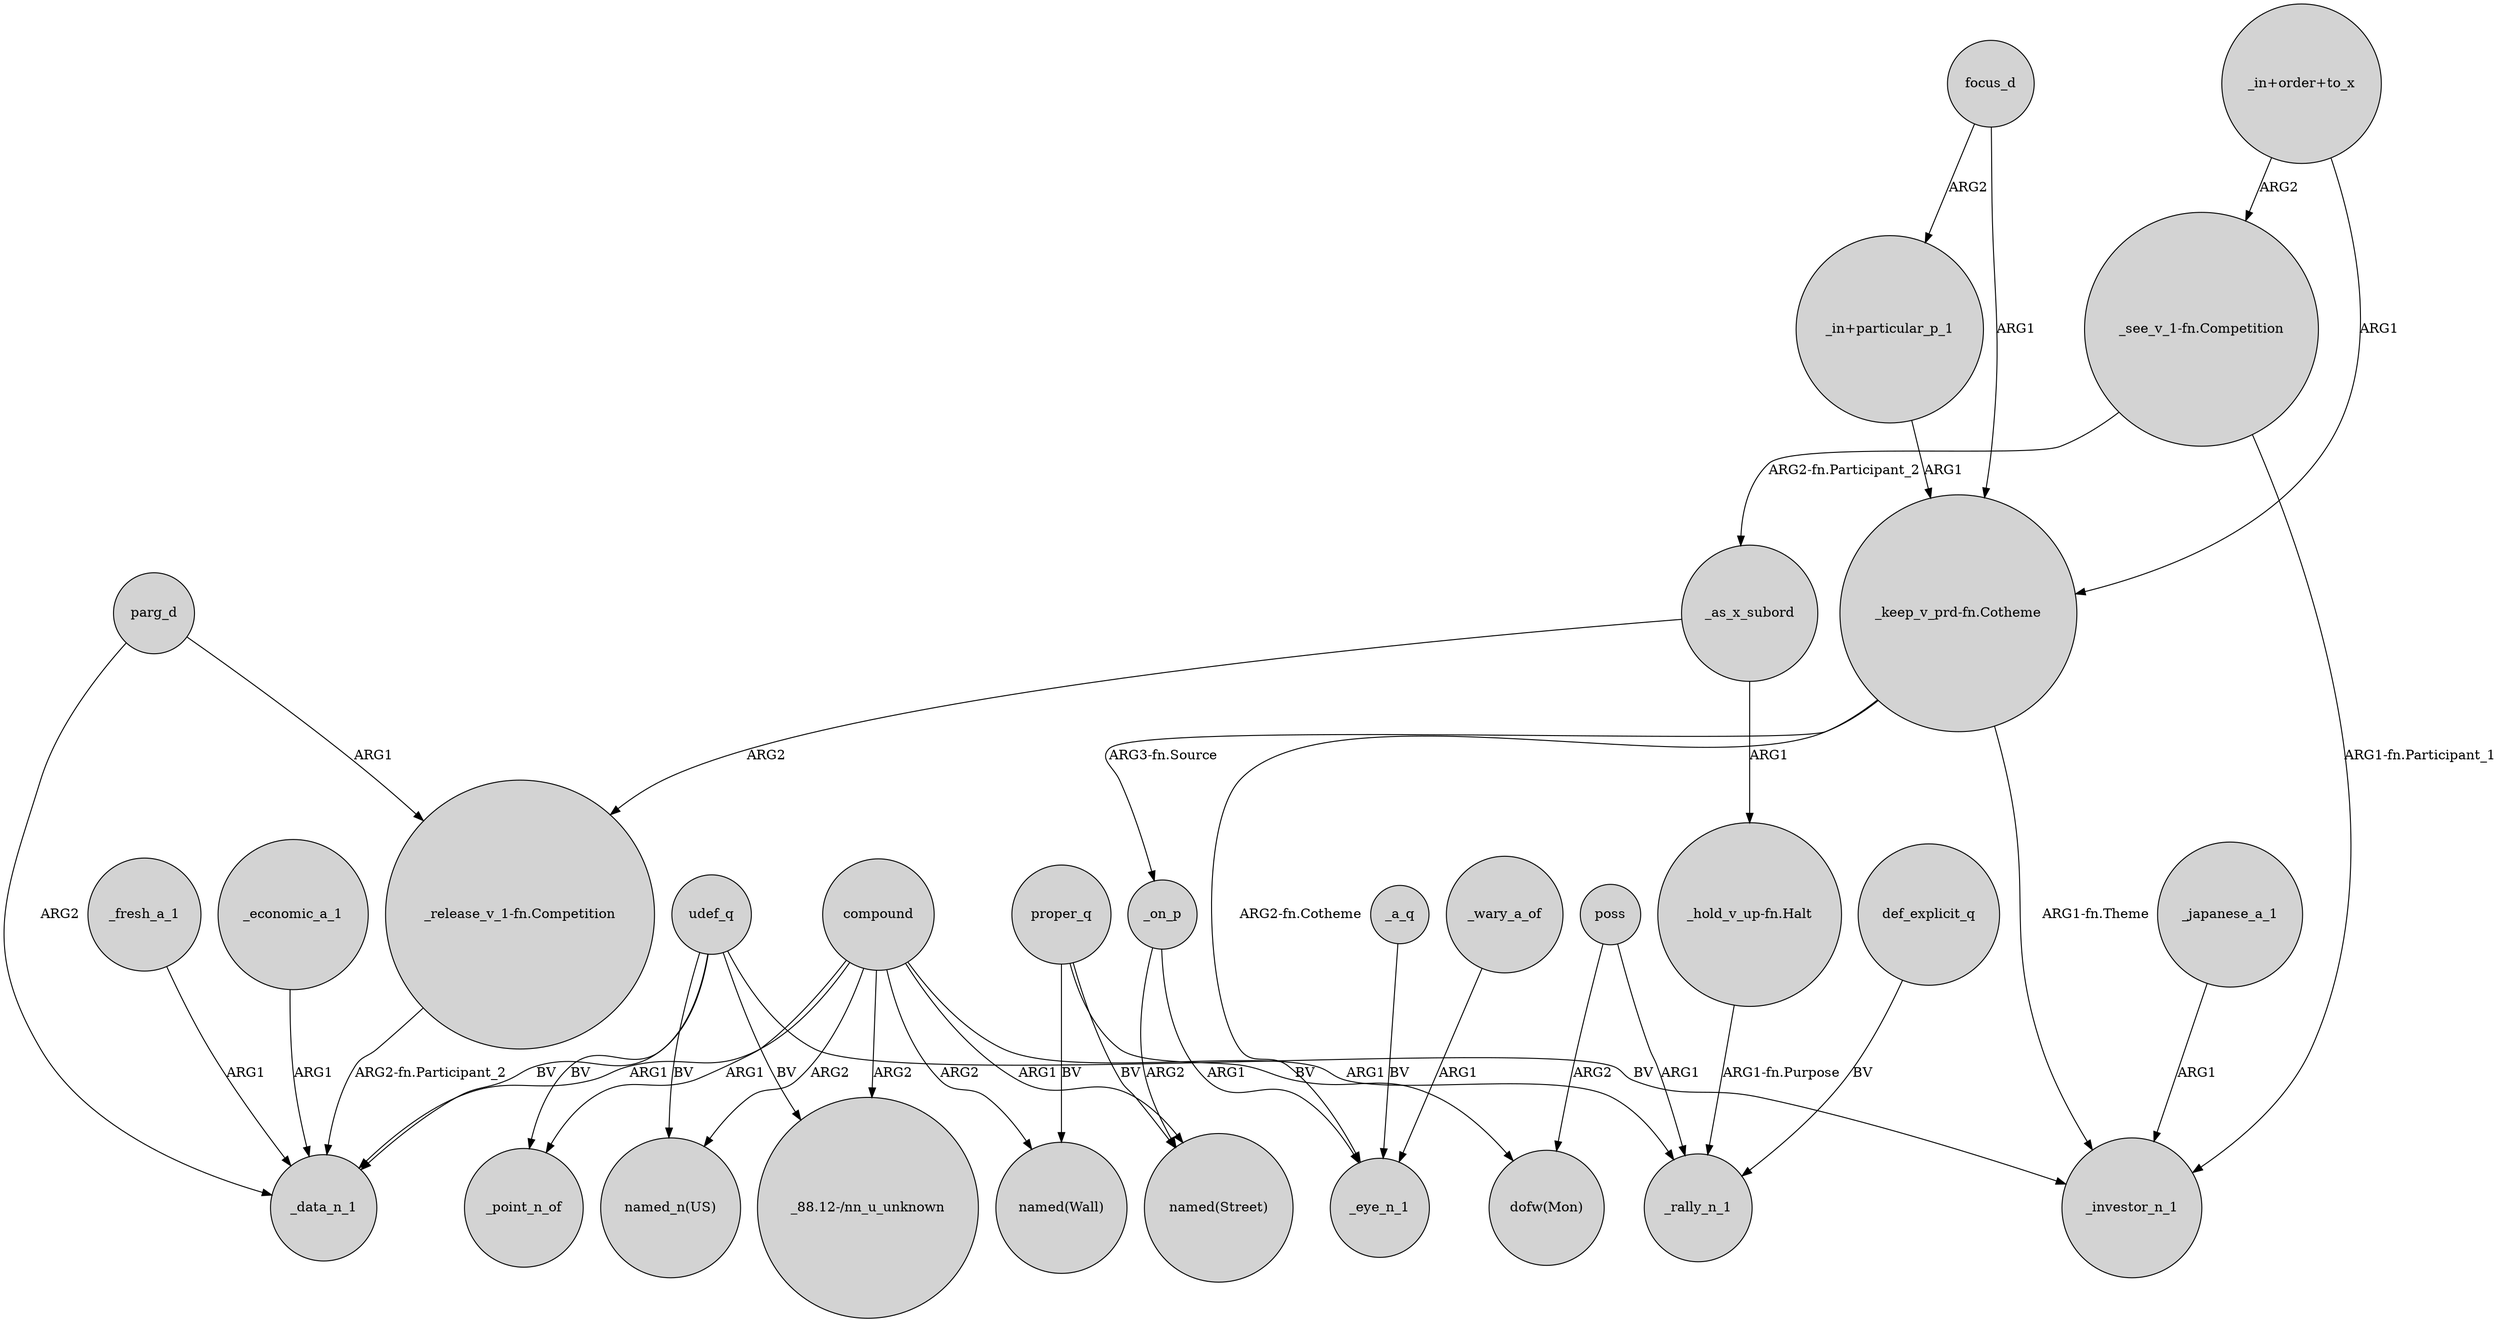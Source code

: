 digraph {
	node [shape=circle style=filled]
	"_see_v_1-fn.Competition" -> _as_x_subord [label="ARG2-fn.Participant_2"]
	"_hold_v_up-fn.Halt" -> _rally_n_1 [label="ARG1-fn.Purpose"]
	compound -> _data_n_1 [label=ARG1]
	poss -> "dofw(Mon)" [label=ARG2]
	_fresh_a_1 -> _data_n_1 [label=ARG1]
	_economic_a_1 -> _data_n_1 [label=ARG1]
	_as_x_subord -> "_release_v_1-fn.Competition" [label=ARG2]
	focus_d -> "_in+particular_p_1" [label=ARG2]
	_on_p -> "named(Street)" [label=ARG2]
	"_keep_v_prd-fn.Cotheme" -> _investor_n_1 [label="ARG1-fn.Theme"]
	udef_q -> "_88.12-/nn_u_unknown" [label=BV]
	_a_q -> _eye_n_1 [label=BV]
	compound -> "_88.12-/nn_u_unknown" [label=ARG2]
	parg_d -> "_release_v_1-fn.Competition" [label=ARG1]
	proper_q -> "dofw(Mon)" [label=BV]
	"_in+order+to_x" -> "_see_v_1-fn.Competition" [label=ARG2]
	"_release_v_1-fn.Competition" -> _data_n_1 [label="ARG2-fn.Participant_2"]
	parg_d -> _data_n_1 [label=ARG2]
	def_explicit_q -> _rally_n_1 [label=BV]
	compound -> _rally_n_1 [label=ARG1]
	_wary_a_of -> _eye_n_1 [label=ARG1]
	compound -> "named(Wall)" [label=ARG2]
	"_keep_v_prd-fn.Cotheme" -> _on_p [label="ARG3-fn.Source"]
	compound -> "named(Street)" [label=ARG1]
	"_see_v_1-fn.Competition" -> _investor_n_1 [label="ARG1-fn.Participant_1"]
	"_keep_v_prd-fn.Cotheme" -> _eye_n_1 [label="ARG2-fn.Cotheme"]
	focus_d -> "_keep_v_prd-fn.Cotheme" [label=ARG1]
	poss -> _rally_n_1 [label=ARG1]
	proper_q -> "named(Wall)" [label=BV]
	"_in+particular_p_1" -> "_keep_v_prd-fn.Cotheme" [label=ARG1]
	compound -> _point_n_of [label=ARG1]
	_on_p -> _eye_n_1 [label=ARG1]
	proper_q -> "named(Street)" [label=BV]
	udef_q -> _point_n_of [label=BV]
	_as_x_subord -> "_hold_v_up-fn.Halt" [label=ARG1]
	udef_q -> _investor_n_1 [label=BV]
	"_in+order+to_x" -> "_keep_v_prd-fn.Cotheme" [label=ARG1]
	_japanese_a_1 -> _investor_n_1 [label=ARG1]
	compound -> "named_n(US)" [label=ARG2]
	udef_q -> "named_n(US)" [label=BV]
	udef_q -> _data_n_1 [label=BV]
}
